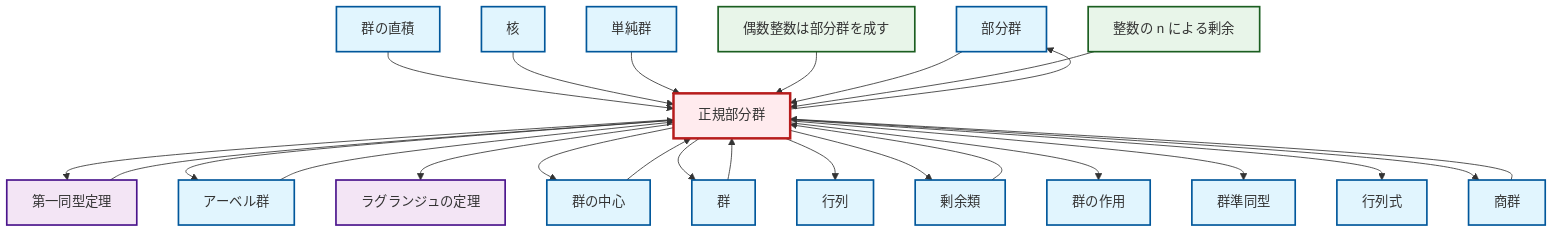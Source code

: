 graph TD
    classDef definition fill:#e1f5fe,stroke:#01579b,stroke-width:2px
    classDef theorem fill:#f3e5f5,stroke:#4a148c,stroke-width:2px
    classDef axiom fill:#fff3e0,stroke:#e65100,stroke-width:2px
    classDef example fill:#e8f5e9,stroke:#1b5e20,stroke-width:2px
    classDef current fill:#ffebee,stroke:#b71c1c,stroke-width:3px
    def-subgroup["部分群"]:::definition
    thm-lagrange["ラグランジュの定理"]:::theorem
    thm-first-isomorphism["第一同型定理"]:::theorem
    def-homomorphism["群準同型"]:::definition
    ex-quotient-integers-mod-n["整数の n による剰余"]:::example
    def-abelian-group["アーベル群"]:::definition
    def-coset["剰余類"]:::definition
    def-matrix["行列"]:::definition
    def-kernel["核"]:::definition
    def-group["群"]:::definition
    def-center-of-group["群の中心"]:::definition
    def-quotient-group["商群"]:::definition
    def-group-action["群の作用"]:::definition
    def-simple-group["単純群"]:::definition
    ex-even-integers-subgroup["偶数整数は部分群を成す"]:::example
    def-determinant["行列式"]:::definition
    def-direct-product["群の直積"]:::definition
    def-normal-subgroup["正規部分群"]:::definition
    def-normal-subgroup --> thm-first-isomorphism
    def-group --> def-normal-subgroup
    def-direct-product --> def-normal-subgroup
    def-normal-subgroup --> def-abelian-group
    def-kernel --> def-normal-subgroup
    def-normal-subgroup --> thm-lagrange
    def-normal-subgroup --> def-center-of-group
    def-quotient-group --> def-normal-subgroup
    def-normal-subgroup --> def-group
    def-coset --> def-normal-subgroup
    def-normal-subgroup --> def-matrix
    def-normal-subgroup --> def-coset
    def-simple-group --> def-normal-subgroup
    ex-even-integers-subgroup --> def-normal-subgroup
    def-center-of-group --> def-normal-subgroup
    def-abelian-group --> def-normal-subgroup
    def-subgroup --> def-normal-subgroup
    def-normal-subgroup --> def-group-action
    def-normal-subgroup --> def-homomorphism
    ex-quotient-integers-mod-n --> def-normal-subgroup
    def-normal-subgroup --> def-determinant
    def-normal-subgroup --> def-subgroup
    def-normal-subgroup --> def-quotient-group
    thm-first-isomorphism --> def-normal-subgroup
    class def-normal-subgroup current